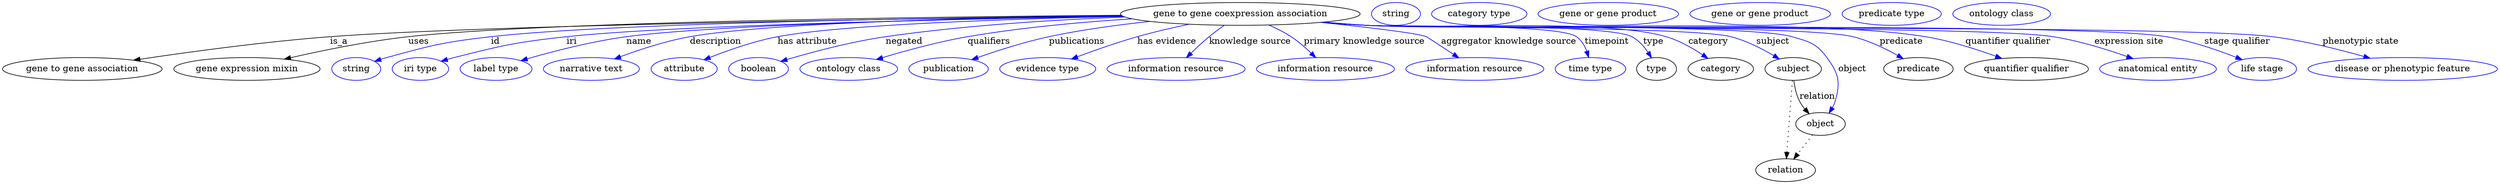 digraph {
	graph [bb="0,0,3921.3,283"];
	node [label="\N"];
	"gene to gene coexpression association"	[height=0.5,
		label="gene to gene coexpression association",
		pos="1943.4,265",
		width=5.2356];
	"gene to gene association"	[height=0.5,
		pos="125.44,178",
		width=3.4844];
	"gene to gene coexpression association" -> "gene to gene association"	[label=is_a,
		lp="527.44,221.5",
		pos="e,205.82,191.83 1757.8,261.85 1427.3,257.63 749.52,247.05 513.44,229 411.2,221.18 294.61,205.2 216.15,193.39"];
	"gene expression mixin"	[height=0.5,
		pos="383.44,178",
		width=3.1955];
	"gene to gene coexpression association" -> "gene expression mixin"	[label=uses,
		lp="652.94,221.5",
		pos="e,442.05,193.5 1756.1,262.87 1447.9,260.35 847.44,252.51 636.44,229 573.34,221.97 502.52,207.39 451.89,195.78"];
	id	[color=blue,
		height=0.5,
		label=string,
		pos="554.44,178",
		width=1.0652];
	"gene to gene coexpression association" -> id	[color=blue,
		label=id,
		lp="773.44,221.5",
		pos="e,583.42,190.01 1756.8,262.29 1474.6,259.05 952.4,250.32 766.44,229 692.57,220.53 674.11,215.79 602.44,196 599.33,195.14 596.13,\
194.18 592.93,193.17",
		style=solid];
	iri	[color=blue,
		height=0.5,
		label="iri type",
		pos="655.44,178",
		width=1.2277];
	"gene to gene coexpression association" -> iri	[color=blue,
		label=iri,
		lp="893.44,221.5",
		pos="e,688.05,190.17 1759.1,261.26 1502,256.87 1049.1,246.86 885.44,229 805.89,220.32 786.03,215.59 708.44,196 705.01,195.13 701.48,194.17 \
697.94,193.15",
		style=solid];
	name	[color=blue,
		height=0.5,
		label="label type",
		pos="774.44,178",
		width=1.5707];
	"gene to gene coexpression association" -> name	[color=blue,
		label=name,
		lp="998.44,221.5",
		pos="e,813.46,191.16 1758.1,261.65 1521.1,257.89 1123.7,248.81 978.44,229 924.53,221.65 864.17,205.89 823.18,194.01",
		style=solid];
	description	[color=blue,
		height=0.5,
		label="narrative text",
		pos="924.44,178",
		width=2.0943];
	"gene to gene coexpression association" -> description	[color=blue,
		label=description,
		lp="1118.9,221.5",
		pos="e,960.74,193.91 1756.9,262.4 1542.4,259.52 1203.8,251.45 1078.4,229 1041.1,222.32 1000.4,208.79 970.16,197.49",
		style=solid];
	"has attribute"	[color=blue,
		height=0.5,
		label=attribute,
		pos="1069.4,178",
		width=1.4443];
	"gene to gene coexpression association" -> "has attribute"	[color=blue,
		label="has attribute",
		lp="1263.4,221.5",
		pos="e,1100.6,192.45 1759.5,260.99 1579,256.98 1316.5,248.04 1216.4,229 1179.4,221.96 1139,207.71 1110,196.22",
		style=solid];
	negated	[color=blue,
		height=0.5,
		label=boolean,
		pos="1186.4,178",
		width=1.2999];
	"gene to gene coexpression association" -> negated	[color=blue,
		label=negated,
		lp="1414.4,221.5",
		pos="e,1221.2,190.05 1762,260.08 1652.5,255.86 1510.4,247.12 1385.4,229 1331.5,221.18 1270.9,204.84 1230.9,192.96",
		style=solid];
	qualifiers	[color=blue,
		height=0.5,
		label="ontology class",
		pos="1327.4,178",
		width=2.1304];
	"gene to gene coexpression association" -> qualifiers	[color=blue,
		label=qualifiers,
		lp="1547.9,221.5",
		pos="e,1370.8,192.97 1773.4,257.18 1694.3,252.2 1599.1,243.65 1514.4,229 1468.5,221.06 1417.5,207.06 1380.4,195.89",
		style=solid];
	publications	[color=blue,
		height=0.5,
		label=publication,
		pos="1484.4,178",
		width=1.7332];
	"gene to gene coexpression association" -> publications	[color=blue,
		label=publications,
		lp="1686.4,221.5",
		pos="e,1520.9,192.74 1801.6,253.13 1751.1,247.78 1693.9,240.02 1642.4,229 1604.1,220.78 1561.8,207.15 1530.6,196.19",
		style=solid];
	"has evidence"	[color=blue,
		height=0.5,
		label="evidence type",
		pos="1640.4,178",
		width=2.0943];
	"gene to gene coexpression association" -> "has evidence"	[color=blue,
		label="has evidence",
		lp="1827.9,221.5",
		pos="e,1677.7,193.69 1862.6,248.66 1836.5,243.14 1807.6,236.43 1781.4,229 1749.6,219.96 1714.6,207.54 1687.4,197.34",
		style=solid];
	"knowledge source"	[color=blue,
		height=0.5,
		label="information resource",
		pos="1842.4,178",
		width=3.015];
	"gene to gene coexpression association" -> "knowledge source"	[color=blue,
		label="knowledge source",
		lp="1958.9,221.5",
		pos="e,1858.7,195.85 1918.2,247.06 1910.4,241.53 1901.9,235.21 1894.4,229 1884.8,220.96 1874.7,211.52 1866,203.02",
		style=solid];
	"primary knowledge source"	[color=blue,
		height=0.5,
		label="information resource",
		pos="2077.4,178",
		width=3.015];
	"gene to gene coexpression association" -> "primary knowledge source"	[color=blue,
		label="primary knowledge source",
		lp="2138.4,221.5",
		pos="e,2062.1,195.85 1988.4,247.46 2000.2,242.29 2012.7,236.06 2023.4,229 2034.6,221.67 2045.7,211.98 2054.9,203.08",
		style=solid];
	"aggregator knowledge source"	[color=blue,
		height=0.5,
		label="information resource",
		pos="2312.4,178",
		width=3.015];
	"gene to gene coexpression association" -> "aggregator knowledge source"	[color=blue,
		label="aggregator knowledge source",
		lp="2365.9,221.5",
		pos="e,2287.3,195.59 2069.9,251.62 2141.7,244.1 2220.4,234.86 2236.4,229 2236.8,228.88 2258.6,214.49 2278.8,201.18",
		style=solid];
	timepoint	[color=blue,
		height=0.5,
		label="time type",
		pos="2494.4,178",
		width=1.5346];
	"gene to gene coexpression association" -> timepoint	[color=blue,
		label=timepoint,
		lp="2520.4,221.5",
		pos="e,2491.6,196.33 2075.2,252.11 2097.3,250.28 2120,248.5 2141.4,247 2178.2,244.42 2442.2,249.96 2472.4,229 2480.3,223.59 2485.3,214.75 \
2488.6,205.99",
		style=solid];
	type	[height=0.5,
		pos="2598.4,178",
		width=0.86659];
	"gene to gene coexpression association" -> type	[color=blue,
		label=type,
		lp="2593.4,221.5",
		pos="e,2590.4,195.66 2074.1,251.99 2096.6,250.15 2119.7,248.4 2141.4,247 2187.8,244.01 2518.1,250.29 2559.4,229 2570.1,223.52 2578.7,\
213.68 2585.1,204.16",
		style=solid];
	category	[height=0.5,
		pos="2699.4,178",
		width=1.4263];
	"gene to gene coexpression association" -> category	[color=blue,
		label=category,
		lp="2679.9,221.5",
		pos="e,2679.2,194.63 2073.6,251.94 2096.2,250.1 2119.5,248.36 2141.4,247 2246.2,240.51 2512.6,258.25 2613.4,229 2634,223.03 2654.8,211.11 \
2670.8,200.4",
		style=solid];
	subject	[height=0.5,
		pos="2813.4,178",
		width=1.2277];
	"gene to gene coexpression association" -> subject	[color=blue,
		label=subject,
		lp="2781.4,221.5",
		pos="e,2791.6,193.71 2072.8,251.88 2095.6,250.03 2119.2,248.3 2141.4,247 2205.1,243.27 2653.6,244.88 2715.4,229 2739.4,222.83 2764.3,\
210.07 2783,198.98",
		style=solid];
	object	[height=0.5,
		pos="2856.4,91",
		width=1.0832];
	"gene to gene coexpression association" -> object	[color=blue,
		label=object,
		lp="2906.4,178",
		pos="e,2869.8,108.09 2072.2,251.84 2095.3,249.98 2119,248.26 2141.4,247 2215.8,242.81 2739.9,249.84 2811.4,229 2838.8,221.02 2849.6,218.98 \
2866.4,196 2884.9,170.85 2888.4,156.9 2879.4,127 2878.4,123.55 2876.9,120.13 2875.2,116.85",
		style=solid];
	predicate	[height=0.5,
		pos="3010.4,178",
		width=1.5165];
	"gene to gene coexpression association" -> predicate	[color=blue,
		label=predicate,
		lp="2983.4,221.5",
		pos="e,2986.6,194.25 2072,251.8 2095.1,249.93 2119,248.23 2141.4,247 2226.4,242.36 2824.7,249.05 2907.4,229 2932.3,222.98 2958.2,210.39 \
2977.8,199.34",
		style=solid];
	"quantifier qualifier"	[height=0.5,
		pos="3180.4,178",
		width=2.7081];
	"gene to gene coexpression association" -> "quantifier qualifier"	[color=blue,
		label="quantifier qualifier",
		lp="3151.4,221.5",
		pos="e,3141.7,194.61 2071.4,251.78 2094.7,249.91 2118.8,248.2 2141.4,247 2336.8,236.63 2828.4,260.66 3021.4,229 3059.4,222.77 3100.9,\
209.5 3132,198.2",
		style=solid];
	"expression site"	[color=blue,
		height=0.5,
		label="anatomical entity",
		pos="3387.4,178",
		width=2.5456];
	"gene to gene coexpression association" -> "expression site"	[color=blue,
		label="expression site",
		lp="3341.9,221.5",
		pos="e,3348.2,194.28 2071.2,251.73 2094.5,249.86 2118.7,248.16 2141.4,247 2261.4,240.86 3103.8,247.6 3222.4,229 3262.4,222.74 3306.1,\
209.18 3338.5,197.75",
		style=solid];
	"stage qualifier"	[color=blue,
		height=0.5,
		label="life stage",
		pos="3551.4,178",
		width=1.4985];
	"gene to gene coexpression association" -> "stage qualifier"	[color=blue,
		label="stage qualifier",
		lp="3511.9,221.5",
		pos="e,3519.8,192.65 2070.9,251.71 2094.3,249.83 2118.6,248.14 2141.4,247 2281.2,240.01 3262.5,252.26 3400.4,229 3438.6,222.57 3480.2,\
208.19 3510.1,196.5",
		style=solid];
	"phenotypic state"	[color=blue,
		height=0.5,
		label="disease or phenotypic feature",
		pos="3772.4,178",
		width=4.1344];
	"gene to gene coexpression association" -> "phenotypic state"	[color=blue,
		label="phenotypic state",
		lp="3706.4,221.5",
		pos="e,3721.2,194.92 2070.6,251.7 2094.2,249.82 2118.5,248.13 2141.4,247 2299.7,239.22 3410.2,248.9 3567.4,229 3616.6,222.77 3671.1,209.16 \
3711.5,197.7",
		style=solid];
	association_type	[color=blue,
		height=0.5,
		label=string,
		pos="2188.4,265",
		width=1.0652];
	association_category	[color=blue,
		height=0.5,
		label="category type",
		pos="2319.4,265",
		width=2.0762];
	subject -> object	[label=relation,
		lp="2851.4,134.5",
		pos="e,2838.5,107.23 2814.5,159.55 2815.7,149.57 2818.2,137.07 2823.4,127 2825.7,122.68 2828.6,118.52 2831.8,114.66"];
	relation	[height=0.5,
		pos="2801.4,18",
		width=1.2999];
	subject -> relation	[pos="e,2802.7,36.188 2812.1,159.79 2810.1,132.48 2806,78.994 2803.5,46.38",
		style=dotted];
	"gene to gene association_subject"	[color=blue,
		height=0.5,
		label="gene or gene product",
		pos="2522.4,265",
		width=3.0692];
	object -> relation	[pos="e,2814.3,35.54 2844,73.889 2837,64.939 2828.3,53.617 2820.5,43.584",
		style=dotted];
	"gene to gene association_object"	[color=blue,
		height=0.5,
		label="gene or gene product",
		pos="2761.4,265",
		width=3.0692];
	"gene to gene coexpression association_predicate"	[color=blue,
		height=0.5,
		label="predicate type",
		pos="2967.4,265",
		width=2.1665];
	"gene expression mixin_quantifier qualifier"	[color=blue,
		height=0.5,
		label="ontology class",
		pos="3140.4,265",
		width=2.1304];
}
